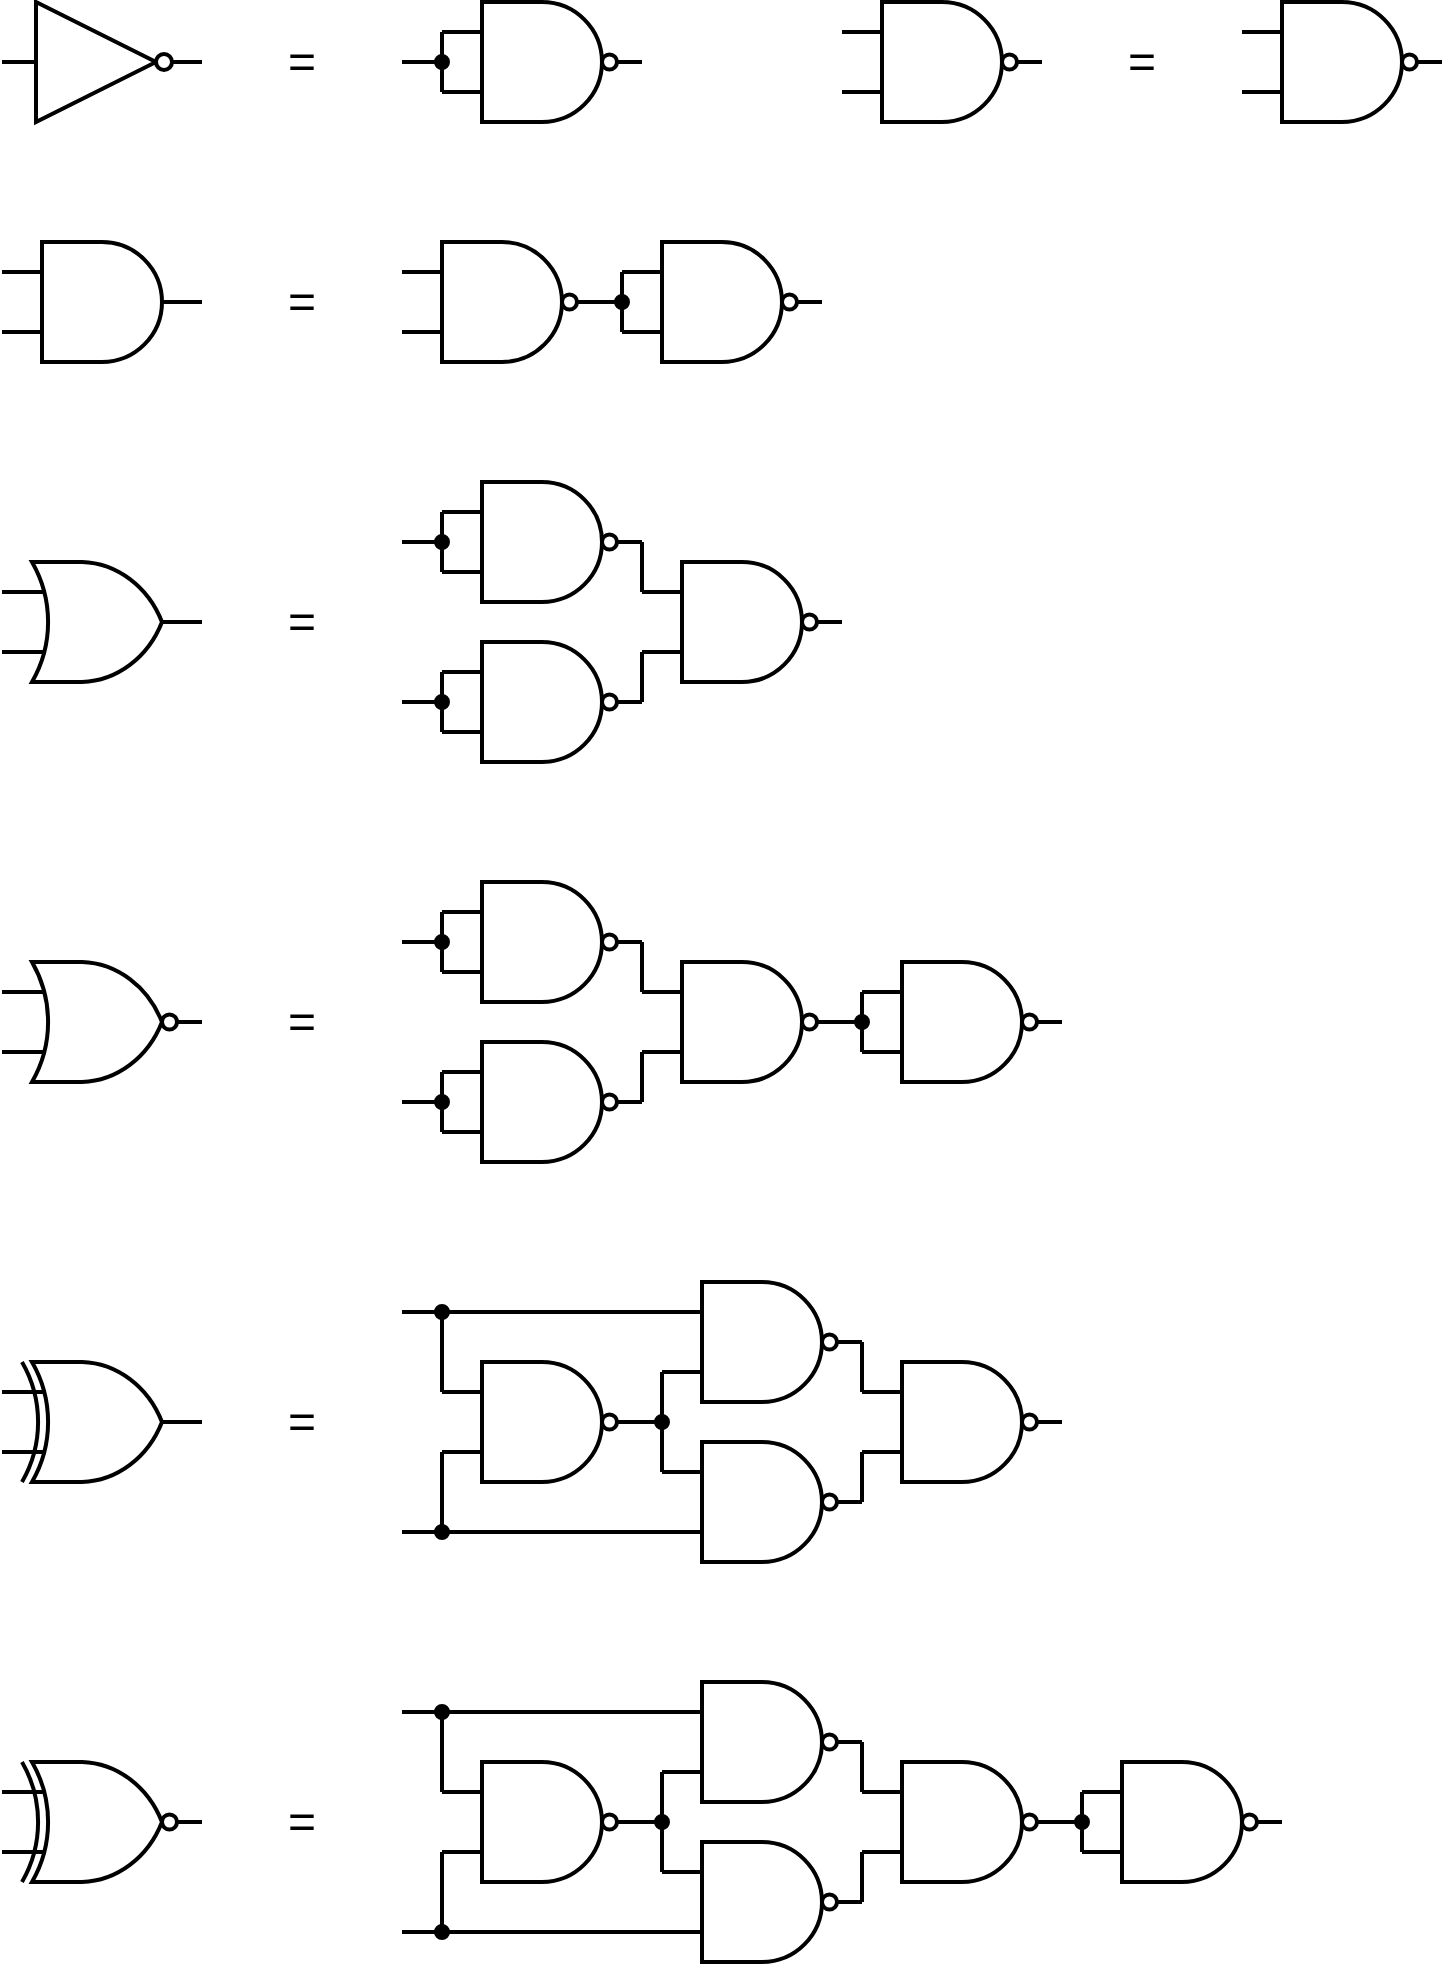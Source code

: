 <mxfile version="21.3.4" type="device" pages="2">
  <diagram name="NAND" id="PIoKL32vcKAz8VTRDoJw">
    <mxGraphModel dx="1036" dy="567" grid="1" gridSize="10" guides="1" tooltips="1" connect="1" arrows="1" fold="1" page="1" pageScale="1" pageWidth="827" pageHeight="1169" math="0" shadow="0">
      <root>
        <mxCell id="0" />
        <mxCell id="1" parent="0" />
        <mxCell id="r09oYpW11PsjkvcpAPsw-1" value="" style="verticalLabelPosition=bottom;shadow=0;dashed=0;align=center;html=1;verticalAlign=top;shape=mxgraph.electrical.logic_gates.inverter_2;strokeWidth=2;" vertex="1" parent="1">
          <mxGeometry x="80" y="90" width="100" height="60" as="geometry" />
        </mxCell>
        <mxCell id="r09oYpW11PsjkvcpAPsw-6" value="" style="group;strokeWidth=2;" vertex="1" connectable="0" parent="1">
          <mxGeometry x="280" y="90" width="120" height="60" as="geometry" />
        </mxCell>
        <mxCell id="r09oYpW11PsjkvcpAPsw-2" value="" style="verticalLabelPosition=bottom;shadow=0;dashed=0;align=center;html=1;verticalAlign=top;shape=mxgraph.electrical.logic_gates.logic_gate;operation=and;negating=1;negSize=0.15;strokeWidth=2;" vertex="1" parent="r09oYpW11PsjkvcpAPsw-6">
          <mxGeometry x="20" width="100" height="60" as="geometry" />
        </mxCell>
        <mxCell id="r09oYpW11PsjkvcpAPsw-3" value="" style="endArrow=none;html=1;rounded=0;exitX=0;exitY=0.25;exitDx=0;exitDy=0;exitPerimeter=0;entryX=0;entryY=0.75;entryDx=0;entryDy=0;entryPerimeter=0;strokeWidth=2;" edge="1" parent="r09oYpW11PsjkvcpAPsw-6" source="r09oYpW11PsjkvcpAPsw-2" target="r09oYpW11PsjkvcpAPsw-2">
          <mxGeometry width="50" height="50" relative="1" as="geometry">
            <mxPoint x="90" y="-20" as="sourcePoint" />
            <mxPoint x="140" y="-70" as="targetPoint" />
          </mxGeometry>
        </mxCell>
        <mxCell id="r09oYpW11PsjkvcpAPsw-5" value="" style="endArrow=oval;html=1;rounded=0;endFill=1;strokeWidth=2;" edge="1" parent="r09oYpW11PsjkvcpAPsw-6">
          <mxGeometry width="50" height="50" relative="1" as="geometry">
            <mxPoint y="30" as="sourcePoint" />
            <mxPoint x="20" y="30" as="targetPoint" />
          </mxGeometry>
        </mxCell>
        <mxCell id="r09oYpW11PsjkvcpAPsw-7" value="&lt;font style=&quot;font-size: 24px;&quot;&gt;=&lt;/font&gt;" style="text;html=1;strokeColor=none;fillColor=none;align=center;verticalAlign=middle;whiteSpace=wrap;rounded=0;" vertex="1" parent="1">
          <mxGeometry x="220" y="105" width="20" height="30" as="geometry" />
        </mxCell>
        <mxCell id="r09oYpW11PsjkvcpAPsw-9" value="" style="verticalLabelPosition=bottom;shadow=0;dashed=0;align=center;html=1;verticalAlign=top;shape=mxgraph.electrical.logic_gates.logic_gate;operation=and;strokeWidth=2;" vertex="1" parent="1">
          <mxGeometry x="80" y="210" width="100" height="60" as="geometry" />
        </mxCell>
        <mxCell id="r09oYpW11PsjkvcpAPsw-10" value="&lt;font style=&quot;font-size: 24px;&quot;&gt;=&lt;/font&gt;" style="text;html=1;strokeColor=none;fillColor=none;align=center;verticalAlign=middle;whiteSpace=wrap;rounded=0;" vertex="1" parent="1">
          <mxGeometry x="220" y="225" width="20" height="30" as="geometry" />
        </mxCell>
        <mxCell id="r09oYpW11PsjkvcpAPsw-16" value="" style="verticalLabelPosition=bottom;shadow=0;dashed=0;align=center;html=1;verticalAlign=top;shape=mxgraph.electrical.logic_gates.logic_gate;operation=and;negating=1;negSize=0.15;strokeWidth=2;" vertex="1" parent="1">
          <mxGeometry x="500" y="90" width="100" height="60" as="geometry" />
        </mxCell>
        <mxCell id="r09oYpW11PsjkvcpAPsw-17" value="" style="verticalLabelPosition=bottom;shadow=0;dashed=0;align=center;html=1;verticalAlign=top;shape=mxgraph.electrical.logic_gates.logic_gate;operation=and;negating=1;negSize=0.15;strokeWidth=2;" vertex="1" parent="1">
          <mxGeometry x="700" y="90" width="100" height="60" as="geometry" />
        </mxCell>
        <mxCell id="r09oYpW11PsjkvcpAPsw-18" value="&lt;font style=&quot;font-size: 24px;&quot;&gt;=&lt;/font&gt;" style="text;html=1;strokeColor=none;fillColor=none;align=center;verticalAlign=middle;whiteSpace=wrap;rounded=0;" vertex="1" parent="1">
          <mxGeometry x="640" y="105" width="20" height="30" as="geometry" />
        </mxCell>
        <mxCell id="r09oYpW11PsjkvcpAPsw-19" value="" style="verticalLabelPosition=bottom;shadow=0;dashed=0;align=center;html=1;verticalAlign=top;shape=mxgraph.electrical.logic_gates.logic_gate;operation=or;strokeWidth=2;" vertex="1" parent="1">
          <mxGeometry x="80" y="370" width="100" height="60" as="geometry" />
        </mxCell>
        <mxCell id="r09oYpW11PsjkvcpAPsw-20" value="&lt;font style=&quot;font-size: 24px;&quot;&gt;=&lt;/font&gt;" style="text;html=1;strokeColor=none;fillColor=none;align=center;verticalAlign=middle;whiteSpace=wrap;rounded=0;" vertex="1" parent="1">
          <mxGeometry x="220" y="385" width="20" height="30" as="geometry" />
        </mxCell>
        <mxCell id="r09oYpW11PsjkvcpAPsw-32" value="" style="verticalLabelPosition=bottom;shadow=0;dashed=0;align=center;html=1;verticalAlign=top;shape=mxgraph.electrical.logic_gates.logic_gate;operation=or;negating=1;negSize=0.15;strokeWidth=2;" vertex="1" parent="1">
          <mxGeometry x="80" y="570" width="100" height="60" as="geometry" />
        </mxCell>
        <mxCell id="r09oYpW11PsjkvcpAPsw-33" value="&lt;font style=&quot;font-size: 24px;&quot;&gt;=&lt;/font&gt;" style="text;html=1;strokeColor=none;fillColor=none;align=center;verticalAlign=middle;whiteSpace=wrap;rounded=0;" vertex="1" parent="1">
          <mxGeometry x="220" y="585" width="20" height="30" as="geometry" />
        </mxCell>
        <mxCell id="r09oYpW11PsjkvcpAPsw-49" value="" style="verticalLabelPosition=bottom;shadow=0;dashed=0;align=center;html=1;verticalAlign=top;shape=mxgraph.electrical.logic_gates.logic_gate;operation=xor;strokeWidth=2;" vertex="1" parent="1">
          <mxGeometry x="80" y="770" width="100" height="60" as="geometry" />
        </mxCell>
        <mxCell id="r09oYpW11PsjkvcpAPsw-50" value="&lt;font style=&quot;font-size: 24px;&quot;&gt;=&lt;/font&gt;" style="text;html=1;strokeColor=none;fillColor=none;align=center;verticalAlign=middle;whiteSpace=wrap;rounded=0;" vertex="1" parent="1">
          <mxGeometry x="220" y="785" width="20" height="30" as="geometry" />
        </mxCell>
        <mxCell id="r09oYpW11PsjkvcpAPsw-67" value="" style="verticalLabelPosition=bottom;shadow=0;dashed=0;align=center;html=1;verticalAlign=top;shape=mxgraph.electrical.logic_gates.logic_gate;operation=xor;negating=1;negSize=0.15;strokeWidth=2;" vertex="1" parent="1">
          <mxGeometry x="80" y="970" width="100" height="60" as="geometry" />
        </mxCell>
        <mxCell id="r09oYpW11PsjkvcpAPsw-68" value="&lt;font style=&quot;font-size: 24px;&quot;&gt;=&lt;/font&gt;" style="text;html=1;strokeColor=none;fillColor=none;align=center;verticalAlign=middle;whiteSpace=wrap;rounded=0;" vertex="1" parent="1">
          <mxGeometry x="220" y="985" width="20" height="30" as="geometry" />
        </mxCell>
        <mxCell id="r09oYpW11PsjkvcpAPsw-85" value="" style="group" vertex="1" connectable="0" parent="1">
          <mxGeometry x="280" y="930" width="440" height="140" as="geometry" />
        </mxCell>
        <mxCell id="r09oYpW11PsjkvcpAPsw-69" value="" style="verticalLabelPosition=bottom;shadow=0;dashed=0;align=center;html=1;verticalAlign=top;shape=mxgraph.electrical.logic_gates.logic_gate;operation=and;negating=1;negSize=0.15;strokeWidth=2;" vertex="1" parent="r09oYpW11PsjkvcpAPsw-85">
          <mxGeometry x="230" y="40" width="100" height="60" as="geometry" />
        </mxCell>
        <mxCell id="r09oYpW11PsjkvcpAPsw-70" value="" style="endArrow=none;html=1;rounded=0;strokeWidth=2;exitX=1;exitY=0.5;exitDx=0;exitDy=0;exitPerimeter=0;entryX=0;entryY=0.75;entryDx=0;entryDy=0;entryPerimeter=0;" edge="1" parent="r09oYpW11PsjkvcpAPsw-85" source="r09oYpW11PsjkvcpAPsw-74" target="r09oYpW11PsjkvcpAPsw-69">
          <mxGeometry width="50" height="50" relative="1" as="geometry">
            <mxPoint x="220" y="-80" as="sourcePoint" />
            <mxPoint x="270" y="-130" as="targetPoint" />
          </mxGeometry>
        </mxCell>
        <mxCell id="r09oYpW11PsjkvcpAPsw-71" value="" style="endArrow=none;html=1;rounded=0;strokeWidth=2;exitX=0;exitY=0.25;exitDx=0;exitDy=0;exitPerimeter=0;entryX=1;entryY=0.5;entryDx=0;entryDy=0;entryPerimeter=0;" edge="1" parent="r09oYpW11PsjkvcpAPsw-85" source="r09oYpW11PsjkvcpAPsw-69" target="r09oYpW11PsjkvcpAPsw-72">
          <mxGeometry width="50" height="50" relative="1" as="geometry">
            <mxPoint x="230" y="40" as="sourcePoint" />
            <mxPoint x="280" y="-120" as="targetPoint" />
          </mxGeometry>
        </mxCell>
        <mxCell id="r09oYpW11PsjkvcpAPsw-72" value="" style="verticalLabelPosition=bottom;shadow=0;dashed=0;align=center;html=1;verticalAlign=top;shape=mxgraph.electrical.logic_gates.logic_gate;operation=and;negating=1;negSize=0.15;strokeWidth=2;" vertex="1" parent="r09oYpW11PsjkvcpAPsw-85">
          <mxGeometry x="130" width="100" height="60" as="geometry" />
        </mxCell>
        <mxCell id="r09oYpW11PsjkvcpAPsw-73" value="" style="endArrow=none;html=1;rounded=0;exitX=0;exitY=0.75;exitDx=0;exitDy=0;exitPerimeter=0;entryX=0;entryY=0.25;entryDx=0;entryDy=0;entryPerimeter=0;strokeWidth=2;" edge="1" parent="r09oYpW11PsjkvcpAPsw-85" source="r09oYpW11PsjkvcpAPsw-72" target="r09oYpW11PsjkvcpAPsw-74">
          <mxGeometry width="50" height="50" relative="1" as="geometry">
            <mxPoint x="130" y="55" as="sourcePoint" />
            <mxPoint x="130" y="85" as="targetPoint" />
          </mxGeometry>
        </mxCell>
        <mxCell id="r09oYpW11PsjkvcpAPsw-74" value="" style="verticalLabelPosition=bottom;shadow=0;dashed=0;align=center;html=1;verticalAlign=top;shape=mxgraph.electrical.logic_gates.logic_gate;operation=and;negating=1;negSize=0.15;strokeWidth=2;" vertex="1" parent="r09oYpW11PsjkvcpAPsw-85">
          <mxGeometry x="130" y="80" width="100" height="60" as="geometry" />
        </mxCell>
        <mxCell id="r09oYpW11PsjkvcpAPsw-75" value="" style="endArrow=oval;html=1;rounded=0;endFill=1;strokeWidth=2;" edge="1" parent="r09oYpW11PsjkvcpAPsw-85">
          <mxGeometry width="50" height="50" relative="1" as="geometry">
            <mxPoint x="110" y="70" as="sourcePoint" />
            <mxPoint x="130" y="70" as="targetPoint" />
          </mxGeometry>
        </mxCell>
        <mxCell id="r09oYpW11PsjkvcpAPsw-76" value="" style="verticalLabelPosition=bottom;shadow=0;dashed=0;align=center;html=1;verticalAlign=top;shape=mxgraph.electrical.logic_gates.logic_gate;operation=and;negating=1;negSize=0.15;strokeWidth=2;" vertex="1" parent="r09oYpW11PsjkvcpAPsw-85">
          <mxGeometry x="20" y="40" width="100" height="60" as="geometry" />
        </mxCell>
        <mxCell id="r09oYpW11PsjkvcpAPsw-77" value="" style="endArrow=none;html=1;rounded=0;strokeWidth=2;entryX=0;entryY=0.25;entryDx=0;entryDy=0;entryPerimeter=0;startArrow=oval;startFill=1;" edge="1" parent="r09oYpW11PsjkvcpAPsw-85" target="r09oYpW11PsjkvcpAPsw-76">
          <mxGeometry width="50" height="50" relative="1" as="geometry">
            <mxPoint x="20" y="15" as="sourcePoint" />
            <mxPoint x="20" y="50" as="targetPoint" />
          </mxGeometry>
        </mxCell>
        <mxCell id="r09oYpW11PsjkvcpAPsw-78" value="" style="endArrow=none;html=1;rounded=0;strokeWidth=2;entryX=0;entryY=0.75;entryDx=0;entryDy=0;entryPerimeter=0;" edge="1" parent="r09oYpW11PsjkvcpAPsw-85" target="r09oYpW11PsjkvcpAPsw-74">
          <mxGeometry width="50" height="50" relative="1" as="geometry">
            <mxPoint y="125" as="sourcePoint" />
            <mxPoint x="60" as="targetPoint" />
          </mxGeometry>
        </mxCell>
        <mxCell id="r09oYpW11PsjkvcpAPsw-79" value="" style="endArrow=none;html=1;rounded=0;strokeWidth=2;entryX=0;entryY=0.25;entryDx=0;entryDy=0;entryPerimeter=0;" edge="1" parent="r09oYpW11PsjkvcpAPsw-85" target="r09oYpW11PsjkvcpAPsw-72">
          <mxGeometry width="50" height="50" relative="1" as="geometry">
            <mxPoint y="15" as="sourcePoint" />
            <mxPoint x="60" as="targetPoint" />
          </mxGeometry>
        </mxCell>
        <mxCell id="r09oYpW11PsjkvcpAPsw-80" value="" style="endArrow=none;html=1;rounded=0;strokeWidth=2;entryX=0;entryY=0.75;entryDx=0;entryDy=0;entryPerimeter=0;endFill=0;startArrow=oval;startFill=1;" edge="1" parent="r09oYpW11PsjkvcpAPsw-85" target="r09oYpW11PsjkvcpAPsw-76">
          <mxGeometry width="50" height="50" relative="1" as="geometry">
            <mxPoint x="20" y="125" as="sourcePoint" />
            <mxPoint x="20" y="90" as="targetPoint" />
          </mxGeometry>
        </mxCell>
        <mxCell id="r09oYpW11PsjkvcpAPsw-81" value="" style="group;strokeWidth=2;" vertex="1" connectable="0" parent="r09oYpW11PsjkvcpAPsw-85">
          <mxGeometry x="320" y="40" width="120" height="60" as="geometry" />
        </mxCell>
        <mxCell id="r09oYpW11PsjkvcpAPsw-82" value="" style="verticalLabelPosition=bottom;shadow=0;dashed=0;align=center;html=1;verticalAlign=top;shape=mxgraph.electrical.logic_gates.logic_gate;operation=and;negating=1;negSize=0.15;strokeWidth=2;" vertex="1" parent="r09oYpW11PsjkvcpAPsw-81">
          <mxGeometry x="20" width="100" height="60" as="geometry" />
        </mxCell>
        <mxCell id="r09oYpW11PsjkvcpAPsw-83" value="" style="endArrow=none;html=1;rounded=0;exitX=0;exitY=0.25;exitDx=0;exitDy=0;exitPerimeter=0;entryX=0;entryY=0.75;entryDx=0;entryDy=0;entryPerimeter=0;strokeWidth=2;" edge="1" parent="r09oYpW11PsjkvcpAPsw-81" source="r09oYpW11PsjkvcpAPsw-82" target="r09oYpW11PsjkvcpAPsw-82">
          <mxGeometry width="50" height="50" relative="1" as="geometry">
            <mxPoint x="90" y="-20" as="sourcePoint" />
            <mxPoint x="140" y="-70" as="targetPoint" />
          </mxGeometry>
        </mxCell>
        <mxCell id="r09oYpW11PsjkvcpAPsw-84" value="" style="endArrow=oval;html=1;rounded=0;endFill=1;strokeWidth=2;" edge="1" parent="r09oYpW11PsjkvcpAPsw-81">
          <mxGeometry width="50" height="50" relative="1" as="geometry">
            <mxPoint y="30" as="sourcePoint" />
            <mxPoint x="20" y="30" as="targetPoint" />
          </mxGeometry>
        </mxCell>
        <mxCell id="r09oYpW11PsjkvcpAPsw-86" value="" style="group" vertex="1" connectable="0" parent="1">
          <mxGeometry x="280" y="730" width="330" height="140" as="geometry" />
        </mxCell>
        <mxCell id="r09oYpW11PsjkvcpAPsw-55" value="" style="verticalLabelPosition=bottom;shadow=0;dashed=0;align=center;html=1;verticalAlign=top;shape=mxgraph.electrical.logic_gates.logic_gate;operation=and;negating=1;negSize=0.15;strokeWidth=2;" vertex="1" parent="r09oYpW11PsjkvcpAPsw-86">
          <mxGeometry x="230" y="40" width="100" height="60" as="geometry" />
        </mxCell>
        <mxCell id="r09oYpW11PsjkvcpAPsw-60" value="" style="endArrow=none;html=1;rounded=0;strokeWidth=2;exitX=1;exitY=0.5;exitDx=0;exitDy=0;exitPerimeter=0;entryX=0;entryY=0.75;entryDx=0;entryDy=0;entryPerimeter=0;" edge="1" parent="r09oYpW11PsjkvcpAPsw-86" source="r09oYpW11PsjkvcpAPsw-57" target="r09oYpW11PsjkvcpAPsw-55">
          <mxGeometry width="50" height="50" relative="1" as="geometry">
            <mxPoint x="220" y="-80" as="sourcePoint" />
            <mxPoint x="270" y="-130" as="targetPoint" />
          </mxGeometry>
        </mxCell>
        <mxCell id="r09oYpW11PsjkvcpAPsw-61" value="" style="endArrow=none;html=1;rounded=0;strokeWidth=2;exitX=0;exitY=0.25;exitDx=0;exitDy=0;exitPerimeter=0;entryX=1;entryY=0.5;entryDx=0;entryDy=0;entryPerimeter=0;" edge="1" parent="r09oYpW11PsjkvcpAPsw-86" source="r09oYpW11PsjkvcpAPsw-55" target="r09oYpW11PsjkvcpAPsw-52">
          <mxGeometry width="50" height="50" relative="1" as="geometry">
            <mxPoint x="230" y="40" as="sourcePoint" />
            <mxPoint x="280" y="-120" as="targetPoint" />
          </mxGeometry>
        </mxCell>
        <mxCell id="r09oYpW11PsjkvcpAPsw-52" value="" style="verticalLabelPosition=bottom;shadow=0;dashed=0;align=center;html=1;verticalAlign=top;shape=mxgraph.electrical.logic_gates.logic_gate;operation=and;negating=1;negSize=0.15;strokeWidth=2;" vertex="1" parent="r09oYpW11PsjkvcpAPsw-86">
          <mxGeometry x="130" width="100" height="60" as="geometry" />
        </mxCell>
        <mxCell id="r09oYpW11PsjkvcpAPsw-53" value="" style="endArrow=none;html=1;rounded=0;exitX=0;exitY=0.75;exitDx=0;exitDy=0;exitPerimeter=0;entryX=0;entryY=0.25;entryDx=0;entryDy=0;entryPerimeter=0;strokeWidth=2;" edge="1" parent="r09oYpW11PsjkvcpAPsw-86" source="r09oYpW11PsjkvcpAPsw-52" target="r09oYpW11PsjkvcpAPsw-57">
          <mxGeometry width="50" height="50" relative="1" as="geometry">
            <mxPoint x="130" y="55" as="sourcePoint" />
            <mxPoint x="130" y="85" as="targetPoint" />
          </mxGeometry>
        </mxCell>
        <mxCell id="r09oYpW11PsjkvcpAPsw-57" value="" style="verticalLabelPosition=bottom;shadow=0;dashed=0;align=center;html=1;verticalAlign=top;shape=mxgraph.electrical.logic_gates.logic_gate;operation=and;negating=1;negSize=0.15;strokeWidth=2;" vertex="1" parent="r09oYpW11PsjkvcpAPsw-86">
          <mxGeometry x="130" y="80" width="100" height="60" as="geometry" />
        </mxCell>
        <mxCell id="r09oYpW11PsjkvcpAPsw-59" value="" style="endArrow=oval;html=1;rounded=0;endFill=1;strokeWidth=2;" edge="1" parent="r09oYpW11PsjkvcpAPsw-86">
          <mxGeometry width="50" height="50" relative="1" as="geometry">
            <mxPoint x="110" y="70" as="sourcePoint" />
            <mxPoint x="130" y="70" as="targetPoint" />
          </mxGeometry>
        </mxCell>
        <mxCell id="r09oYpW11PsjkvcpAPsw-62" value="" style="verticalLabelPosition=bottom;shadow=0;dashed=0;align=center;html=1;verticalAlign=top;shape=mxgraph.electrical.logic_gates.logic_gate;operation=and;negating=1;negSize=0.15;strokeWidth=2;" vertex="1" parent="r09oYpW11PsjkvcpAPsw-86">
          <mxGeometry x="20" y="40" width="100" height="60" as="geometry" />
        </mxCell>
        <mxCell id="r09oYpW11PsjkvcpAPsw-63" value="" style="endArrow=none;html=1;rounded=0;strokeWidth=2;entryX=0;entryY=0.25;entryDx=0;entryDy=0;entryPerimeter=0;startArrow=oval;startFill=1;" edge="1" parent="r09oYpW11PsjkvcpAPsw-86" target="r09oYpW11PsjkvcpAPsw-62">
          <mxGeometry width="50" height="50" relative="1" as="geometry">
            <mxPoint x="20" y="15" as="sourcePoint" />
            <mxPoint x="20" y="50" as="targetPoint" />
          </mxGeometry>
        </mxCell>
        <mxCell id="r09oYpW11PsjkvcpAPsw-64" value="" style="endArrow=none;html=1;rounded=0;strokeWidth=2;entryX=0;entryY=0.75;entryDx=0;entryDy=0;entryPerimeter=0;" edge="1" parent="r09oYpW11PsjkvcpAPsw-86" target="r09oYpW11PsjkvcpAPsw-57">
          <mxGeometry width="50" height="50" relative="1" as="geometry">
            <mxPoint y="125" as="sourcePoint" />
            <mxPoint x="60" as="targetPoint" />
          </mxGeometry>
        </mxCell>
        <mxCell id="r09oYpW11PsjkvcpAPsw-65" value="" style="endArrow=none;html=1;rounded=0;strokeWidth=2;entryX=0;entryY=0.25;entryDx=0;entryDy=0;entryPerimeter=0;" edge="1" parent="r09oYpW11PsjkvcpAPsw-86" target="r09oYpW11PsjkvcpAPsw-52">
          <mxGeometry width="50" height="50" relative="1" as="geometry">
            <mxPoint y="15" as="sourcePoint" />
            <mxPoint x="60" as="targetPoint" />
          </mxGeometry>
        </mxCell>
        <mxCell id="r09oYpW11PsjkvcpAPsw-66" value="" style="endArrow=none;html=1;rounded=0;strokeWidth=2;entryX=0;entryY=0.75;entryDx=0;entryDy=0;entryPerimeter=0;endFill=0;startArrow=oval;startFill=1;" edge="1" parent="r09oYpW11PsjkvcpAPsw-86" target="r09oYpW11PsjkvcpAPsw-62">
          <mxGeometry width="50" height="50" relative="1" as="geometry">
            <mxPoint x="20" y="125" as="sourcePoint" />
            <mxPoint x="20" y="90" as="targetPoint" />
          </mxGeometry>
        </mxCell>
        <mxCell id="r09oYpW11PsjkvcpAPsw-87" value="" style="group" vertex="1" connectable="0" parent="1">
          <mxGeometry x="280" y="530" width="330" height="140" as="geometry" />
        </mxCell>
        <mxCell id="r09oYpW11PsjkvcpAPsw-34" value="" style="group;strokeWidth=2;" vertex="1" connectable="0" parent="r09oYpW11PsjkvcpAPsw-87">
          <mxGeometry width="120" height="60" as="geometry" />
        </mxCell>
        <mxCell id="r09oYpW11PsjkvcpAPsw-35" value="" style="verticalLabelPosition=bottom;shadow=0;dashed=0;align=center;html=1;verticalAlign=top;shape=mxgraph.electrical.logic_gates.logic_gate;operation=and;negating=1;negSize=0.15;strokeWidth=2;" vertex="1" parent="r09oYpW11PsjkvcpAPsw-34">
          <mxGeometry x="20" width="100" height="60" as="geometry" />
        </mxCell>
        <mxCell id="r09oYpW11PsjkvcpAPsw-36" value="" style="endArrow=none;html=1;rounded=0;exitX=0;exitY=0.25;exitDx=0;exitDy=0;exitPerimeter=0;entryX=0;entryY=0.75;entryDx=0;entryDy=0;entryPerimeter=0;strokeWidth=2;" edge="1" parent="r09oYpW11PsjkvcpAPsw-34" source="r09oYpW11PsjkvcpAPsw-35" target="r09oYpW11PsjkvcpAPsw-35">
          <mxGeometry width="50" height="50" relative="1" as="geometry">
            <mxPoint x="90" y="-20" as="sourcePoint" />
            <mxPoint x="140" y="-70" as="targetPoint" />
          </mxGeometry>
        </mxCell>
        <mxCell id="r09oYpW11PsjkvcpAPsw-37" value="" style="endArrow=oval;html=1;rounded=0;endFill=1;strokeWidth=2;" edge="1" parent="r09oYpW11PsjkvcpAPsw-34">
          <mxGeometry width="50" height="50" relative="1" as="geometry">
            <mxPoint y="30" as="sourcePoint" />
            <mxPoint x="20" y="30" as="targetPoint" />
          </mxGeometry>
        </mxCell>
        <mxCell id="r09oYpW11PsjkvcpAPsw-38" value="" style="verticalLabelPosition=bottom;shadow=0;dashed=0;align=center;html=1;verticalAlign=top;shape=mxgraph.electrical.logic_gates.logic_gate;operation=and;negating=1;negSize=0.15;strokeWidth=2;" vertex="1" parent="r09oYpW11PsjkvcpAPsw-87">
          <mxGeometry x="120" y="40" width="100" height="60" as="geometry" />
        </mxCell>
        <mxCell id="r09oYpW11PsjkvcpAPsw-39" value="" style="group;strokeWidth=2;" vertex="1" connectable="0" parent="r09oYpW11PsjkvcpAPsw-87">
          <mxGeometry y="80" width="120" height="60" as="geometry" />
        </mxCell>
        <mxCell id="r09oYpW11PsjkvcpAPsw-40" value="" style="verticalLabelPosition=bottom;shadow=0;dashed=0;align=center;html=1;verticalAlign=top;shape=mxgraph.electrical.logic_gates.logic_gate;operation=and;negating=1;negSize=0.15;strokeWidth=2;" vertex="1" parent="r09oYpW11PsjkvcpAPsw-39">
          <mxGeometry x="20" width="100" height="60" as="geometry" />
        </mxCell>
        <mxCell id="r09oYpW11PsjkvcpAPsw-41" value="" style="endArrow=none;html=1;rounded=0;exitX=0;exitY=0.25;exitDx=0;exitDy=0;exitPerimeter=0;entryX=0;entryY=0.75;entryDx=0;entryDy=0;entryPerimeter=0;strokeWidth=2;" edge="1" parent="r09oYpW11PsjkvcpAPsw-39" source="r09oYpW11PsjkvcpAPsw-40" target="r09oYpW11PsjkvcpAPsw-40">
          <mxGeometry width="50" height="50" relative="1" as="geometry">
            <mxPoint x="90" y="-20" as="sourcePoint" />
            <mxPoint x="140" y="-70" as="targetPoint" />
          </mxGeometry>
        </mxCell>
        <mxCell id="r09oYpW11PsjkvcpAPsw-42" value="" style="endArrow=oval;html=1;rounded=0;endFill=1;strokeWidth=2;" edge="1" parent="r09oYpW11PsjkvcpAPsw-39">
          <mxGeometry width="50" height="50" relative="1" as="geometry">
            <mxPoint y="30" as="sourcePoint" />
            <mxPoint x="20" y="30" as="targetPoint" />
          </mxGeometry>
        </mxCell>
        <mxCell id="r09oYpW11PsjkvcpAPsw-43" value="" style="endArrow=none;html=1;rounded=0;strokeWidth=2;exitX=1;exitY=0.5;exitDx=0;exitDy=0;exitPerimeter=0;entryX=0;entryY=0.75;entryDx=0;entryDy=0;entryPerimeter=0;" edge="1" parent="r09oYpW11PsjkvcpAPsw-87" source="r09oYpW11PsjkvcpAPsw-40" target="r09oYpW11PsjkvcpAPsw-38">
          <mxGeometry width="50" height="50" relative="1" as="geometry">
            <mxPoint x="110" y="-80" as="sourcePoint" />
            <mxPoint x="160" y="-130" as="targetPoint" />
          </mxGeometry>
        </mxCell>
        <mxCell id="r09oYpW11PsjkvcpAPsw-44" value="" style="endArrow=none;html=1;rounded=0;strokeWidth=2;exitX=0;exitY=0.25;exitDx=0;exitDy=0;exitPerimeter=0;entryX=1;entryY=0.5;entryDx=0;entryDy=0;entryPerimeter=0;" edge="1" parent="r09oYpW11PsjkvcpAPsw-87" source="r09oYpW11PsjkvcpAPsw-38" target="r09oYpW11PsjkvcpAPsw-35">
          <mxGeometry width="50" height="50" relative="1" as="geometry">
            <mxPoint x="120" y="40" as="sourcePoint" />
            <mxPoint x="170" y="-120" as="targetPoint" />
          </mxGeometry>
        </mxCell>
        <mxCell id="r09oYpW11PsjkvcpAPsw-45" value="" style="group;strokeWidth=2;" vertex="1" connectable="0" parent="r09oYpW11PsjkvcpAPsw-87">
          <mxGeometry x="210" y="40" width="120" height="60" as="geometry" />
        </mxCell>
        <mxCell id="r09oYpW11PsjkvcpAPsw-46" value="" style="verticalLabelPosition=bottom;shadow=0;dashed=0;align=center;html=1;verticalAlign=top;shape=mxgraph.electrical.logic_gates.logic_gate;operation=and;negating=1;negSize=0.15;strokeWidth=2;" vertex="1" parent="r09oYpW11PsjkvcpAPsw-45">
          <mxGeometry x="20" width="100" height="60" as="geometry" />
        </mxCell>
        <mxCell id="r09oYpW11PsjkvcpAPsw-47" value="" style="endArrow=none;html=1;rounded=0;exitX=0;exitY=0.25;exitDx=0;exitDy=0;exitPerimeter=0;entryX=0;entryY=0.75;entryDx=0;entryDy=0;entryPerimeter=0;strokeWidth=2;" edge="1" parent="r09oYpW11PsjkvcpAPsw-45" source="r09oYpW11PsjkvcpAPsw-46" target="r09oYpW11PsjkvcpAPsw-46">
          <mxGeometry width="50" height="50" relative="1" as="geometry">
            <mxPoint x="90" y="-20" as="sourcePoint" />
            <mxPoint x="140" y="-70" as="targetPoint" />
          </mxGeometry>
        </mxCell>
        <mxCell id="r09oYpW11PsjkvcpAPsw-48" value="" style="endArrow=oval;html=1;rounded=0;endFill=1;strokeWidth=2;" edge="1" parent="r09oYpW11PsjkvcpAPsw-45">
          <mxGeometry width="50" height="50" relative="1" as="geometry">
            <mxPoint y="30" as="sourcePoint" />
            <mxPoint x="20" y="30" as="targetPoint" />
          </mxGeometry>
        </mxCell>
        <mxCell id="r09oYpW11PsjkvcpAPsw-88" value="" style="group" vertex="1" connectable="0" parent="1">
          <mxGeometry x="280" y="330" width="220" height="140" as="geometry" />
        </mxCell>
        <mxCell id="r09oYpW11PsjkvcpAPsw-21" value="" style="group;strokeWidth=2;" vertex="1" connectable="0" parent="r09oYpW11PsjkvcpAPsw-88">
          <mxGeometry width="120" height="60" as="geometry" />
        </mxCell>
        <mxCell id="r09oYpW11PsjkvcpAPsw-22" value="" style="verticalLabelPosition=bottom;shadow=0;dashed=0;align=center;html=1;verticalAlign=top;shape=mxgraph.electrical.logic_gates.logic_gate;operation=and;negating=1;negSize=0.15;strokeWidth=2;" vertex="1" parent="r09oYpW11PsjkvcpAPsw-21">
          <mxGeometry x="20" width="100" height="60" as="geometry" />
        </mxCell>
        <mxCell id="r09oYpW11PsjkvcpAPsw-23" value="" style="endArrow=none;html=1;rounded=0;exitX=0;exitY=0.25;exitDx=0;exitDy=0;exitPerimeter=0;entryX=0;entryY=0.75;entryDx=0;entryDy=0;entryPerimeter=0;strokeWidth=2;" edge="1" parent="r09oYpW11PsjkvcpAPsw-21" source="r09oYpW11PsjkvcpAPsw-22" target="r09oYpW11PsjkvcpAPsw-22">
          <mxGeometry width="50" height="50" relative="1" as="geometry">
            <mxPoint x="90" y="-20" as="sourcePoint" />
            <mxPoint x="140" y="-70" as="targetPoint" />
          </mxGeometry>
        </mxCell>
        <mxCell id="r09oYpW11PsjkvcpAPsw-24" value="" style="endArrow=oval;html=1;rounded=0;endFill=1;strokeWidth=2;" edge="1" parent="r09oYpW11PsjkvcpAPsw-21">
          <mxGeometry width="50" height="50" relative="1" as="geometry">
            <mxPoint y="30" as="sourcePoint" />
            <mxPoint x="20" y="30" as="targetPoint" />
          </mxGeometry>
        </mxCell>
        <mxCell id="r09oYpW11PsjkvcpAPsw-25" value="" style="verticalLabelPosition=bottom;shadow=0;dashed=0;align=center;html=1;verticalAlign=top;shape=mxgraph.electrical.logic_gates.logic_gate;operation=and;negating=1;negSize=0.15;strokeWidth=2;" vertex="1" parent="r09oYpW11PsjkvcpAPsw-88">
          <mxGeometry x="120" y="40" width="100" height="60" as="geometry" />
        </mxCell>
        <mxCell id="r09oYpW11PsjkvcpAPsw-26" value="" style="group;strokeWidth=2;" vertex="1" connectable="0" parent="r09oYpW11PsjkvcpAPsw-88">
          <mxGeometry y="80" width="120" height="60" as="geometry" />
        </mxCell>
        <mxCell id="r09oYpW11PsjkvcpAPsw-27" value="" style="verticalLabelPosition=bottom;shadow=0;dashed=0;align=center;html=1;verticalAlign=top;shape=mxgraph.electrical.logic_gates.logic_gate;operation=and;negating=1;negSize=0.15;strokeWidth=2;" vertex="1" parent="r09oYpW11PsjkvcpAPsw-26">
          <mxGeometry x="20" width="100" height="60" as="geometry" />
        </mxCell>
        <mxCell id="r09oYpW11PsjkvcpAPsw-28" value="" style="endArrow=none;html=1;rounded=0;exitX=0;exitY=0.25;exitDx=0;exitDy=0;exitPerimeter=0;entryX=0;entryY=0.75;entryDx=0;entryDy=0;entryPerimeter=0;strokeWidth=2;" edge="1" parent="r09oYpW11PsjkvcpAPsw-26" source="r09oYpW11PsjkvcpAPsw-27" target="r09oYpW11PsjkvcpAPsw-27">
          <mxGeometry width="50" height="50" relative="1" as="geometry">
            <mxPoint x="90" y="-20" as="sourcePoint" />
            <mxPoint x="140" y="-70" as="targetPoint" />
          </mxGeometry>
        </mxCell>
        <mxCell id="r09oYpW11PsjkvcpAPsw-29" value="" style="endArrow=oval;html=1;rounded=0;endFill=1;strokeWidth=2;" edge="1" parent="r09oYpW11PsjkvcpAPsw-26">
          <mxGeometry width="50" height="50" relative="1" as="geometry">
            <mxPoint y="30" as="sourcePoint" />
            <mxPoint x="20" y="30" as="targetPoint" />
          </mxGeometry>
        </mxCell>
        <mxCell id="r09oYpW11PsjkvcpAPsw-30" value="" style="endArrow=none;html=1;rounded=0;strokeWidth=2;exitX=1;exitY=0.5;exitDx=0;exitDy=0;exitPerimeter=0;entryX=0;entryY=0.75;entryDx=0;entryDy=0;entryPerimeter=0;" edge="1" parent="r09oYpW11PsjkvcpAPsw-88" source="r09oYpW11PsjkvcpAPsw-27" target="r09oYpW11PsjkvcpAPsw-25">
          <mxGeometry width="50" height="50" relative="1" as="geometry">
            <mxPoint x="110" y="-80" as="sourcePoint" />
            <mxPoint x="160" y="-130" as="targetPoint" />
          </mxGeometry>
        </mxCell>
        <mxCell id="r09oYpW11PsjkvcpAPsw-31" value="" style="endArrow=none;html=1;rounded=0;strokeWidth=2;exitX=0;exitY=0.25;exitDx=0;exitDy=0;exitPerimeter=0;entryX=1;entryY=0.5;entryDx=0;entryDy=0;entryPerimeter=0;" edge="1" parent="r09oYpW11PsjkvcpAPsw-88" source="r09oYpW11PsjkvcpAPsw-25" target="r09oYpW11PsjkvcpAPsw-22">
          <mxGeometry width="50" height="50" relative="1" as="geometry">
            <mxPoint x="120" y="40" as="sourcePoint" />
            <mxPoint x="170" y="-120" as="targetPoint" />
          </mxGeometry>
        </mxCell>
        <mxCell id="r09oYpW11PsjkvcpAPsw-89" value="" style="group" vertex="1" connectable="0" parent="1">
          <mxGeometry x="280" y="210" width="210" height="60" as="geometry" />
        </mxCell>
        <mxCell id="r09oYpW11PsjkvcpAPsw-12" value="" style="group;strokeWidth=2;" vertex="1" connectable="0" parent="r09oYpW11PsjkvcpAPsw-89">
          <mxGeometry x="90" width="120" height="60" as="geometry" />
        </mxCell>
        <mxCell id="r09oYpW11PsjkvcpAPsw-13" value="" style="verticalLabelPosition=bottom;shadow=0;dashed=0;align=center;html=1;verticalAlign=top;shape=mxgraph.electrical.logic_gates.logic_gate;operation=and;negating=1;negSize=0.15;strokeWidth=2;" vertex="1" parent="r09oYpW11PsjkvcpAPsw-12">
          <mxGeometry x="20" width="100" height="60" as="geometry" />
        </mxCell>
        <mxCell id="r09oYpW11PsjkvcpAPsw-14" value="" style="endArrow=none;html=1;rounded=0;exitX=0;exitY=0.25;exitDx=0;exitDy=0;exitPerimeter=0;entryX=0;entryY=0.75;entryDx=0;entryDy=0;entryPerimeter=0;strokeWidth=2;" edge="1" parent="r09oYpW11PsjkvcpAPsw-12" source="r09oYpW11PsjkvcpAPsw-13" target="r09oYpW11PsjkvcpAPsw-13">
          <mxGeometry width="50" height="50" relative="1" as="geometry">
            <mxPoint x="90" y="-20" as="sourcePoint" />
            <mxPoint x="140" y="-70" as="targetPoint" />
          </mxGeometry>
        </mxCell>
        <mxCell id="r09oYpW11PsjkvcpAPsw-15" value="" style="endArrow=oval;html=1;rounded=0;endFill=1;strokeWidth=2;" edge="1" parent="r09oYpW11PsjkvcpAPsw-12">
          <mxGeometry width="50" height="50" relative="1" as="geometry">
            <mxPoint y="30" as="sourcePoint" />
            <mxPoint x="20" y="30" as="targetPoint" />
          </mxGeometry>
        </mxCell>
        <mxCell id="r09oYpW11PsjkvcpAPsw-11" value="" style="verticalLabelPosition=bottom;shadow=0;dashed=0;align=center;html=1;verticalAlign=top;shape=mxgraph.electrical.logic_gates.logic_gate;operation=and;negating=1;negSize=0.15;strokeWidth=2;" vertex="1" parent="r09oYpW11PsjkvcpAPsw-89">
          <mxGeometry width="100" height="60" as="geometry" />
        </mxCell>
      </root>
    </mxGraphModel>
  </diagram>
  <diagram name="NOR" id="luDqPDSW-J05vyuXFSnX">
    <mxGraphModel dx="1036" dy="567" grid="1" gridSize="10" guides="1" tooltips="1" connect="1" arrows="1" fold="1" page="1" pageScale="1" pageWidth="827" pageHeight="1169" math="0" shadow="0">
      <root>
        <mxCell id="P-VTEG7PiZHD9YXEiT9n-0" />
        <mxCell id="P-VTEG7PiZHD9YXEiT9n-1" parent="P-VTEG7PiZHD9YXEiT9n-0" />
        <mxCell id="P-VTEG7PiZHD9YXEiT9n-2" value="" style="verticalLabelPosition=bottom;shadow=0;dashed=0;align=center;html=1;verticalAlign=top;shape=mxgraph.electrical.logic_gates.inverter_2;strokeWidth=2;" vertex="1" parent="P-VTEG7PiZHD9YXEiT9n-1">
          <mxGeometry x="80" y="90" width="100" height="60" as="geometry" />
        </mxCell>
        <mxCell id="P-VTEG7PiZHD9YXEiT9n-7" value="&lt;font style=&quot;font-size: 24px;&quot;&gt;=&lt;/font&gt;" style="text;html=1;strokeColor=none;fillColor=none;align=center;verticalAlign=middle;whiteSpace=wrap;rounded=0;" vertex="1" parent="P-VTEG7PiZHD9YXEiT9n-1">
          <mxGeometry x="220" y="105" width="20" height="30" as="geometry" />
        </mxCell>
        <mxCell id="P-VTEG7PiZHD9YXEiT9n-8" value="" style="verticalLabelPosition=bottom;shadow=0;dashed=0;align=center;html=1;verticalAlign=top;shape=mxgraph.electrical.logic_gates.logic_gate;operation=and;strokeWidth=2;" vertex="1" parent="P-VTEG7PiZHD9YXEiT9n-1">
          <mxGeometry x="80" y="370" width="100" height="60" as="geometry" />
        </mxCell>
        <mxCell id="P-VTEG7PiZHD9YXEiT9n-9" value="&lt;font style=&quot;font-size: 24px;&quot;&gt;=&lt;/font&gt;" style="text;html=1;strokeColor=none;fillColor=none;align=center;verticalAlign=middle;whiteSpace=wrap;rounded=0;" vertex="1" parent="P-VTEG7PiZHD9YXEiT9n-1">
          <mxGeometry x="220" y="225" width="20" height="30" as="geometry" />
        </mxCell>
        <mxCell id="P-VTEG7PiZHD9YXEiT9n-10" value="" style="verticalLabelPosition=bottom;shadow=0;dashed=0;align=center;html=1;verticalAlign=top;shape=mxgraph.electrical.logic_gates.logic_gate;operation=and;negating=1;negSize=0.15;strokeWidth=2;" vertex="1" parent="P-VTEG7PiZHD9YXEiT9n-1">
          <mxGeometry x="80" y="570" width="100" height="60" as="geometry" />
        </mxCell>
        <mxCell id="P-VTEG7PiZHD9YXEiT9n-12" value="&lt;font style=&quot;font-size: 24px;&quot;&gt;=&lt;/font&gt;" style="text;html=1;strokeColor=none;fillColor=none;align=center;verticalAlign=middle;whiteSpace=wrap;rounded=0;" vertex="1" parent="P-VTEG7PiZHD9YXEiT9n-1">
          <mxGeometry x="640" y="105" width="20" height="30" as="geometry" />
        </mxCell>
        <mxCell id="P-VTEG7PiZHD9YXEiT9n-13" value="" style="verticalLabelPosition=bottom;shadow=0;dashed=0;align=center;html=1;verticalAlign=top;shape=mxgraph.electrical.logic_gates.logic_gate;operation=or;strokeWidth=2;" vertex="1" parent="P-VTEG7PiZHD9YXEiT9n-1">
          <mxGeometry x="80" y="210" width="100" height="60" as="geometry" />
        </mxCell>
        <mxCell id="P-VTEG7PiZHD9YXEiT9n-14" value="&lt;font style=&quot;font-size: 24px;&quot;&gt;=&lt;/font&gt;" style="text;html=1;strokeColor=none;fillColor=none;align=center;verticalAlign=middle;whiteSpace=wrap;rounded=0;" vertex="1" parent="P-VTEG7PiZHD9YXEiT9n-1">
          <mxGeometry x="220" y="385" width="20" height="30" as="geometry" />
        </mxCell>
        <mxCell id="P-VTEG7PiZHD9YXEiT9n-16" value="&lt;font style=&quot;font-size: 24px;&quot;&gt;=&lt;/font&gt;" style="text;html=1;strokeColor=none;fillColor=none;align=center;verticalAlign=middle;whiteSpace=wrap;rounded=0;" vertex="1" parent="P-VTEG7PiZHD9YXEiT9n-1">
          <mxGeometry x="220" y="585" width="20" height="30" as="geometry" />
        </mxCell>
        <mxCell id="P-VTEG7PiZHD9YXEiT9n-17" value="" style="verticalLabelPosition=bottom;shadow=0;dashed=0;align=center;html=1;verticalAlign=top;shape=mxgraph.electrical.logic_gates.logic_gate;operation=xor;strokeWidth=2;" vertex="1" parent="P-VTEG7PiZHD9YXEiT9n-1">
          <mxGeometry x="80" y="770" width="100" height="60" as="geometry" />
        </mxCell>
        <mxCell id="P-VTEG7PiZHD9YXEiT9n-18" value="&lt;font style=&quot;font-size: 24px;&quot;&gt;=&lt;/font&gt;" style="text;html=1;strokeColor=none;fillColor=none;align=center;verticalAlign=middle;whiteSpace=wrap;rounded=0;" vertex="1" parent="P-VTEG7PiZHD9YXEiT9n-1">
          <mxGeometry x="220" y="785" width="20" height="30" as="geometry" />
        </mxCell>
        <mxCell id="P-VTEG7PiZHD9YXEiT9n-19" value="" style="verticalLabelPosition=bottom;shadow=0;dashed=0;align=center;html=1;verticalAlign=top;shape=mxgraph.electrical.logic_gates.logic_gate;operation=xor;negating=1;negSize=0.15;strokeWidth=2;" vertex="1" parent="P-VTEG7PiZHD9YXEiT9n-1">
          <mxGeometry x="80" y="970" width="100" height="60" as="geometry" />
        </mxCell>
        <mxCell id="P-VTEG7PiZHD9YXEiT9n-20" value="&lt;font style=&quot;font-size: 24px;&quot;&gt;=&lt;/font&gt;" style="text;html=1;strokeColor=none;fillColor=none;align=center;verticalAlign=middle;whiteSpace=wrap;rounded=0;" vertex="1" parent="P-VTEG7PiZHD9YXEiT9n-1">
          <mxGeometry x="220" y="985" width="20" height="30" as="geometry" />
        </mxCell>
        <mxCell id="QSdsYBB2l5cft3DP6q8e-1" value="" style="group" vertex="1" connectable="0" parent="P-VTEG7PiZHD9YXEiT9n-1">
          <mxGeometry x="280" y="90" width="120" height="60" as="geometry" />
        </mxCell>
        <mxCell id="P-VTEG7PiZHD9YXEiT9n-5" value="" style="endArrow=none;html=1;rounded=0;exitX=0;exitY=0.25;exitDx=0;exitDy=0;exitPerimeter=0;entryX=0;entryY=0.75;entryDx=0;entryDy=0;entryPerimeter=0;strokeWidth=2;" edge="1" parent="QSdsYBB2l5cft3DP6q8e-1">
          <mxGeometry width="50" height="50" relative="1" as="geometry">
            <mxPoint x="20" y="15" as="sourcePoint" />
            <mxPoint x="20" y="45" as="targetPoint" />
          </mxGeometry>
        </mxCell>
        <mxCell id="P-VTEG7PiZHD9YXEiT9n-6" value="" style="endArrow=oval;html=1;rounded=0;endFill=1;strokeWidth=2;" edge="1" parent="QSdsYBB2l5cft3DP6q8e-1">
          <mxGeometry width="50" height="50" relative="1" as="geometry">
            <mxPoint y="30" as="sourcePoint" />
            <mxPoint x="20" y="30" as="targetPoint" />
          </mxGeometry>
        </mxCell>
        <mxCell id="QSdsYBB2l5cft3DP6q8e-0" value="" style="verticalLabelPosition=bottom;shadow=0;dashed=0;align=center;html=1;verticalAlign=top;shape=mxgraph.electrical.logic_gates.logic_gate;operation=or;negating=1;negSize=0.15;strokeWidth=2;" vertex="1" parent="QSdsYBB2l5cft3DP6q8e-1">
          <mxGeometry x="20" width="100" height="60" as="geometry" />
        </mxCell>
        <mxCell id="QSdsYBB2l5cft3DP6q8e-2" value="" style="verticalLabelPosition=bottom;shadow=0;dashed=0;align=center;html=1;verticalAlign=top;shape=mxgraph.electrical.logic_gates.logic_gate;operation=or;negating=1;negSize=0.15;strokeWidth=2;" vertex="1" parent="P-VTEG7PiZHD9YXEiT9n-1">
          <mxGeometry x="500" y="90" width="100" height="60" as="geometry" />
        </mxCell>
        <mxCell id="QSdsYBB2l5cft3DP6q8e-3" value="" style="verticalLabelPosition=bottom;shadow=0;dashed=0;align=center;html=1;verticalAlign=top;shape=mxgraph.electrical.logic_gates.logic_gate;operation=or;negating=1;negSize=0.15;strokeWidth=2;" vertex="1" parent="P-VTEG7PiZHD9YXEiT9n-1">
          <mxGeometry x="700" y="90" width="100" height="60" as="geometry" />
        </mxCell>
        <mxCell id="QSdsYBB2l5cft3DP6q8e-9" value="" style="group" vertex="1" connectable="0" parent="P-VTEG7PiZHD9YXEiT9n-1">
          <mxGeometry x="280" y="210" width="210" height="60" as="geometry" />
        </mxCell>
        <mxCell id="QSdsYBB2l5cft3DP6q8e-4" value="" style="verticalLabelPosition=bottom;shadow=0;dashed=0;align=center;html=1;verticalAlign=top;shape=mxgraph.electrical.logic_gates.logic_gate;operation=or;negating=1;negSize=0.15;strokeWidth=2;" vertex="1" parent="QSdsYBB2l5cft3DP6q8e-9">
          <mxGeometry width="100" height="60" as="geometry" />
        </mxCell>
        <mxCell id="QSdsYBB2l5cft3DP6q8e-5" value="" style="group" vertex="1" connectable="0" parent="QSdsYBB2l5cft3DP6q8e-9">
          <mxGeometry x="90" width="120" height="60" as="geometry" />
        </mxCell>
        <mxCell id="QSdsYBB2l5cft3DP6q8e-6" value="" style="endArrow=none;html=1;rounded=0;exitX=0;exitY=0.25;exitDx=0;exitDy=0;exitPerimeter=0;entryX=0;entryY=0.75;entryDx=0;entryDy=0;entryPerimeter=0;strokeWidth=2;" edge="1" parent="QSdsYBB2l5cft3DP6q8e-5">
          <mxGeometry width="50" height="50" relative="1" as="geometry">
            <mxPoint x="20" y="15" as="sourcePoint" />
            <mxPoint x="20" y="45" as="targetPoint" />
          </mxGeometry>
        </mxCell>
        <mxCell id="QSdsYBB2l5cft3DP6q8e-7" value="" style="endArrow=oval;html=1;rounded=0;endFill=1;strokeWidth=2;" edge="1" parent="QSdsYBB2l5cft3DP6q8e-5">
          <mxGeometry width="50" height="50" relative="1" as="geometry">
            <mxPoint y="30" as="sourcePoint" />
            <mxPoint x="20" y="30" as="targetPoint" />
          </mxGeometry>
        </mxCell>
        <mxCell id="QSdsYBB2l5cft3DP6q8e-8" value="" style="verticalLabelPosition=bottom;shadow=0;dashed=0;align=center;html=1;verticalAlign=top;shape=mxgraph.electrical.logic_gates.logic_gate;operation=or;negating=1;negSize=0.15;strokeWidth=2;" vertex="1" parent="QSdsYBB2l5cft3DP6q8e-5">
          <mxGeometry x="20" width="100" height="60" as="geometry" />
        </mxCell>
        <mxCell id="QSdsYBB2l5cft3DP6q8e-19" value="" style="group" vertex="1" connectable="0" parent="P-VTEG7PiZHD9YXEiT9n-1">
          <mxGeometry x="280" y="330" width="220" height="140" as="geometry" />
        </mxCell>
        <mxCell id="QSdsYBB2l5cft3DP6q8e-10" value="" style="verticalLabelPosition=bottom;shadow=0;dashed=0;align=center;html=1;verticalAlign=top;shape=mxgraph.electrical.logic_gates.logic_gate;operation=or;negating=1;negSize=0.15;strokeWidth=2;" vertex="1" parent="QSdsYBB2l5cft3DP6q8e-19">
          <mxGeometry x="120" y="40" width="100" height="60" as="geometry" />
        </mxCell>
        <mxCell id="P-VTEG7PiZHD9YXEiT9n-77" value="" style="endArrow=none;html=1;rounded=0;strokeWidth=2;exitX=1;exitY=0.5;exitDx=0;exitDy=0;exitPerimeter=0;entryX=0;entryY=0.75;entryDx=0;entryDy=0;entryPerimeter=0;" edge="1" parent="QSdsYBB2l5cft3DP6q8e-19">
          <mxGeometry width="50" height="50" relative="1" as="geometry">
            <mxPoint x="120" y="110" as="sourcePoint" />
            <mxPoint x="120" y="85" as="targetPoint" />
          </mxGeometry>
        </mxCell>
        <mxCell id="P-VTEG7PiZHD9YXEiT9n-78" value="" style="endArrow=none;html=1;rounded=0;strokeWidth=2;exitX=0;exitY=0.25;exitDx=0;exitDy=0;exitPerimeter=0;entryX=1;entryY=0.5;entryDx=0;entryDy=0;entryPerimeter=0;" edge="1" parent="QSdsYBB2l5cft3DP6q8e-19">
          <mxGeometry width="50" height="50" relative="1" as="geometry">
            <mxPoint x="120" y="55" as="sourcePoint" />
            <mxPoint x="120" y="30" as="targetPoint" />
          </mxGeometry>
        </mxCell>
        <mxCell id="QSdsYBB2l5cft3DP6q8e-11" value="" style="group" vertex="1" connectable="0" parent="QSdsYBB2l5cft3DP6q8e-19">
          <mxGeometry width="120" height="60" as="geometry" />
        </mxCell>
        <mxCell id="QSdsYBB2l5cft3DP6q8e-12" value="" style="endArrow=none;html=1;rounded=0;exitX=0;exitY=0.25;exitDx=0;exitDy=0;exitPerimeter=0;entryX=0;entryY=0.75;entryDx=0;entryDy=0;entryPerimeter=0;strokeWidth=2;" edge="1" parent="QSdsYBB2l5cft3DP6q8e-11">
          <mxGeometry width="50" height="50" relative="1" as="geometry">
            <mxPoint x="20" y="15" as="sourcePoint" />
            <mxPoint x="20" y="45" as="targetPoint" />
          </mxGeometry>
        </mxCell>
        <mxCell id="QSdsYBB2l5cft3DP6q8e-13" value="" style="endArrow=oval;html=1;rounded=0;endFill=1;strokeWidth=2;" edge="1" parent="QSdsYBB2l5cft3DP6q8e-11">
          <mxGeometry width="50" height="50" relative="1" as="geometry">
            <mxPoint y="30" as="sourcePoint" />
            <mxPoint x="20" y="30" as="targetPoint" />
          </mxGeometry>
        </mxCell>
        <mxCell id="QSdsYBB2l5cft3DP6q8e-14" value="" style="verticalLabelPosition=bottom;shadow=0;dashed=0;align=center;html=1;verticalAlign=top;shape=mxgraph.electrical.logic_gates.logic_gate;operation=or;negating=1;negSize=0.15;strokeWidth=2;" vertex="1" parent="QSdsYBB2l5cft3DP6q8e-11">
          <mxGeometry x="20" width="100" height="60" as="geometry" />
        </mxCell>
        <mxCell id="QSdsYBB2l5cft3DP6q8e-15" value="" style="group" vertex="1" connectable="0" parent="QSdsYBB2l5cft3DP6q8e-19">
          <mxGeometry y="80" width="120" height="60" as="geometry" />
        </mxCell>
        <mxCell id="QSdsYBB2l5cft3DP6q8e-16" value="" style="endArrow=none;html=1;rounded=0;exitX=0;exitY=0.25;exitDx=0;exitDy=0;exitPerimeter=0;entryX=0;entryY=0.75;entryDx=0;entryDy=0;entryPerimeter=0;strokeWidth=2;" edge="1" parent="QSdsYBB2l5cft3DP6q8e-15">
          <mxGeometry width="50" height="50" relative="1" as="geometry">
            <mxPoint x="20" y="15" as="sourcePoint" />
            <mxPoint x="20" y="45" as="targetPoint" />
          </mxGeometry>
        </mxCell>
        <mxCell id="QSdsYBB2l5cft3DP6q8e-17" value="" style="endArrow=oval;html=1;rounded=0;endFill=1;strokeWidth=2;" edge="1" parent="QSdsYBB2l5cft3DP6q8e-15">
          <mxGeometry width="50" height="50" relative="1" as="geometry">
            <mxPoint y="30" as="sourcePoint" />
            <mxPoint x="20" y="30" as="targetPoint" />
          </mxGeometry>
        </mxCell>
        <mxCell id="QSdsYBB2l5cft3DP6q8e-18" value="" style="verticalLabelPosition=bottom;shadow=0;dashed=0;align=center;html=1;verticalAlign=top;shape=mxgraph.electrical.logic_gates.logic_gate;operation=or;negating=1;negSize=0.15;strokeWidth=2;" vertex="1" parent="QSdsYBB2l5cft3DP6q8e-15">
          <mxGeometry x="20" width="100" height="60" as="geometry" />
        </mxCell>
        <mxCell id="QSdsYBB2l5cft3DP6q8e-40" value="" style="group" vertex="1" connectable="0" parent="P-VTEG7PiZHD9YXEiT9n-1">
          <mxGeometry x="280" y="530" width="330" height="140" as="geometry" />
        </mxCell>
        <mxCell id="QSdsYBB2l5cft3DP6q8e-21" value="" style="verticalLabelPosition=bottom;shadow=0;dashed=0;align=center;html=1;verticalAlign=top;shape=mxgraph.electrical.logic_gates.logic_gate;operation=or;negating=1;negSize=0.15;strokeWidth=2;" vertex="1" parent="QSdsYBB2l5cft3DP6q8e-40">
          <mxGeometry x="120" y="40" width="100" height="60" as="geometry" />
        </mxCell>
        <mxCell id="QSdsYBB2l5cft3DP6q8e-22" value="" style="endArrow=none;html=1;rounded=0;strokeWidth=2;exitX=1;exitY=0.5;exitDx=0;exitDy=0;exitPerimeter=0;entryX=0;entryY=0.75;entryDx=0;entryDy=0;entryPerimeter=0;" edge="1" parent="QSdsYBB2l5cft3DP6q8e-40">
          <mxGeometry width="50" height="50" relative="1" as="geometry">
            <mxPoint x="120" y="110" as="sourcePoint" />
            <mxPoint x="120" y="85" as="targetPoint" />
          </mxGeometry>
        </mxCell>
        <mxCell id="QSdsYBB2l5cft3DP6q8e-23" value="" style="endArrow=none;html=1;rounded=0;strokeWidth=2;exitX=0;exitY=0.25;exitDx=0;exitDy=0;exitPerimeter=0;entryX=1;entryY=0.5;entryDx=0;entryDy=0;entryPerimeter=0;" edge="1" parent="QSdsYBB2l5cft3DP6q8e-40">
          <mxGeometry width="50" height="50" relative="1" as="geometry">
            <mxPoint x="120" y="55" as="sourcePoint" />
            <mxPoint x="120" y="30" as="targetPoint" />
          </mxGeometry>
        </mxCell>
        <mxCell id="QSdsYBB2l5cft3DP6q8e-24" value="" style="group" vertex="1" connectable="0" parent="QSdsYBB2l5cft3DP6q8e-40">
          <mxGeometry width="120" height="60" as="geometry" />
        </mxCell>
        <mxCell id="QSdsYBB2l5cft3DP6q8e-25" value="" style="endArrow=none;html=1;rounded=0;exitX=0;exitY=0.25;exitDx=0;exitDy=0;exitPerimeter=0;entryX=0;entryY=0.75;entryDx=0;entryDy=0;entryPerimeter=0;strokeWidth=2;" edge="1" parent="QSdsYBB2l5cft3DP6q8e-24">
          <mxGeometry width="50" height="50" relative="1" as="geometry">
            <mxPoint x="20" y="15" as="sourcePoint" />
            <mxPoint x="20" y="45" as="targetPoint" />
          </mxGeometry>
        </mxCell>
        <mxCell id="QSdsYBB2l5cft3DP6q8e-26" value="" style="endArrow=oval;html=1;rounded=0;endFill=1;strokeWidth=2;" edge="1" parent="QSdsYBB2l5cft3DP6q8e-24">
          <mxGeometry width="50" height="50" relative="1" as="geometry">
            <mxPoint y="30" as="sourcePoint" />
            <mxPoint x="20" y="30" as="targetPoint" />
          </mxGeometry>
        </mxCell>
        <mxCell id="QSdsYBB2l5cft3DP6q8e-27" value="" style="verticalLabelPosition=bottom;shadow=0;dashed=0;align=center;html=1;verticalAlign=top;shape=mxgraph.electrical.logic_gates.logic_gate;operation=or;negating=1;negSize=0.15;strokeWidth=2;" vertex="1" parent="QSdsYBB2l5cft3DP6q8e-24">
          <mxGeometry x="20" width="100" height="60" as="geometry" />
        </mxCell>
        <mxCell id="QSdsYBB2l5cft3DP6q8e-28" value="" style="group" vertex="1" connectable="0" parent="QSdsYBB2l5cft3DP6q8e-40">
          <mxGeometry y="80" width="120" height="60" as="geometry" />
        </mxCell>
        <mxCell id="QSdsYBB2l5cft3DP6q8e-29" value="" style="endArrow=none;html=1;rounded=0;exitX=0;exitY=0.25;exitDx=0;exitDy=0;exitPerimeter=0;entryX=0;entryY=0.75;entryDx=0;entryDy=0;entryPerimeter=0;strokeWidth=2;" edge="1" parent="QSdsYBB2l5cft3DP6q8e-28">
          <mxGeometry width="50" height="50" relative="1" as="geometry">
            <mxPoint x="20" y="15" as="sourcePoint" />
            <mxPoint x="20" y="45" as="targetPoint" />
          </mxGeometry>
        </mxCell>
        <mxCell id="QSdsYBB2l5cft3DP6q8e-30" value="" style="endArrow=oval;html=1;rounded=0;endFill=1;strokeWidth=2;" edge="1" parent="QSdsYBB2l5cft3DP6q8e-28">
          <mxGeometry width="50" height="50" relative="1" as="geometry">
            <mxPoint y="30" as="sourcePoint" />
            <mxPoint x="20" y="30" as="targetPoint" />
          </mxGeometry>
        </mxCell>
        <mxCell id="QSdsYBB2l5cft3DP6q8e-31" value="" style="verticalLabelPosition=bottom;shadow=0;dashed=0;align=center;html=1;verticalAlign=top;shape=mxgraph.electrical.logic_gates.logic_gate;operation=or;negating=1;negSize=0.15;strokeWidth=2;" vertex="1" parent="QSdsYBB2l5cft3DP6q8e-28">
          <mxGeometry x="20" width="100" height="60" as="geometry" />
        </mxCell>
        <mxCell id="QSdsYBB2l5cft3DP6q8e-32" value="" style="group" vertex="1" connectable="0" parent="QSdsYBB2l5cft3DP6q8e-40">
          <mxGeometry x="210" y="40" width="120" height="60" as="geometry" />
        </mxCell>
        <mxCell id="QSdsYBB2l5cft3DP6q8e-33" value="" style="endArrow=none;html=1;rounded=0;exitX=0;exitY=0.25;exitDx=0;exitDy=0;exitPerimeter=0;entryX=0;entryY=0.75;entryDx=0;entryDy=0;entryPerimeter=0;strokeWidth=2;" edge="1" parent="QSdsYBB2l5cft3DP6q8e-32">
          <mxGeometry width="50" height="50" relative="1" as="geometry">
            <mxPoint x="20" y="15" as="sourcePoint" />
            <mxPoint x="20" y="45" as="targetPoint" />
          </mxGeometry>
        </mxCell>
        <mxCell id="QSdsYBB2l5cft3DP6q8e-34" value="" style="endArrow=oval;html=1;rounded=0;endFill=1;strokeWidth=2;" edge="1" parent="QSdsYBB2l5cft3DP6q8e-32">
          <mxGeometry width="50" height="50" relative="1" as="geometry">
            <mxPoint y="30" as="sourcePoint" />
            <mxPoint x="20" y="30" as="targetPoint" />
          </mxGeometry>
        </mxCell>
        <mxCell id="QSdsYBB2l5cft3DP6q8e-35" value="" style="verticalLabelPosition=bottom;shadow=0;dashed=0;align=center;html=1;verticalAlign=top;shape=mxgraph.electrical.logic_gates.logic_gate;operation=or;negating=1;negSize=0.15;strokeWidth=2;" vertex="1" parent="QSdsYBB2l5cft3DP6q8e-32">
          <mxGeometry x="20" width="100" height="60" as="geometry" />
        </mxCell>
        <mxCell id="QSdsYBB2l5cft3DP6q8e-46" value="" style="group" vertex="1" connectable="0" parent="P-VTEG7PiZHD9YXEiT9n-1">
          <mxGeometry x="280" y="930" width="330" height="140" as="geometry" />
        </mxCell>
        <mxCell id="P-VTEG7PiZHD9YXEiT9n-40" value="" style="endArrow=none;html=1;rounded=0;strokeWidth=2;exitX=1;exitY=0.5;exitDx=0;exitDy=0;exitPerimeter=0;entryX=0;entryY=0.75;entryDx=0;entryDy=0;entryPerimeter=0;" edge="1" parent="QSdsYBB2l5cft3DP6q8e-46">
          <mxGeometry width="50" height="50" relative="1" as="geometry">
            <mxPoint x="230" y="110" as="sourcePoint" />
            <mxPoint x="230" y="85" as="targetPoint" />
          </mxGeometry>
        </mxCell>
        <mxCell id="P-VTEG7PiZHD9YXEiT9n-41" value="" style="endArrow=none;html=1;rounded=0;strokeWidth=2;exitX=0;exitY=0.25;exitDx=0;exitDy=0;exitPerimeter=0;entryX=1;entryY=0.5;entryDx=0;entryDy=0;entryPerimeter=0;" edge="1" parent="QSdsYBB2l5cft3DP6q8e-46">
          <mxGeometry width="50" height="50" relative="1" as="geometry">
            <mxPoint x="230" y="55" as="sourcePoint" />
            <mxPoint x="230" y="30" as="targetPoint" />
          </mxGeometry>
        </mxCell>
        <mxCell id="P-VTEG7PiZHD9YXEiT9n-43" value="" style="endArrow=none;html=1;rounded=0;exitX=0;exitY=0.75;exitDx=0;exitDy=0;exitPerimeter=0;entryX=0;entryY=0.25;entryDx=0;entryDy=0;entryPerimeter=0;strokeWidth=2;" edge="1" parent="QSdsYBB2l5cft3DP6q8e-46">
          <mxGeometry width="50" height="50" relative="1" as="geometry">
            <mxPoint x="130" y="45" as="sourcePoint" />
            <mxPoint x="130" y="95" as="targetPoint" />
          </mxGeometry>
        </mxCell>
        <mxCell id="P-VTEG7PiZHD9YXEiT9n-45" value="" style="endArrow=oval;html=1;rounded=0;endFill=1;strokeWidth=2;" edge="1" parent="QSdsYBB2l5cft3DP6q8e-46">
          <mxGeometry width="50" height="50" relative="1" as="geometry">
            <mxPoint x="110" y="70" as="sourcePoint" />
            <mxPoint x="130" y="70" as="targetPoint" />
          </mxGeometry>
        </mxCell>
        <mxCell id="P-VTEG7PiZHD9YXEiT9n-47" value="" style="endArrow=none;html=1;rounded=0;strokeWidth=2;entryX=0;entryY=0.25;entryDx=0;entryDy=0;entryPerimeter=0;startArrow=oval;startFill=1;" edge="1" parent="QSdsYBB2l5cft3DP6q8e-46">
          <mxGeometry width="50" height="50" relative="1" as="geometry">
            <mxPoint x="20" y="15" as="sourcePoint" />
            <mxPoint x="20" y="55" as="targetPoint" />
          </mxGeometry>
        </mxCell>
        <mxCell id="P-VTEG7PiZHD9YXEiT9n-48" value="" style="endArrow=none;html=1;rounded=0;strokeWidth=2;entryX=0;entryY=0.75;entryDx=0;entryDy=0;entryPerimeter=0;" edge="1" parent="QSdsYBB2l5cft3DP6q8e-46">
          <mxGeometry width="50" height="50" relative="1" as="geometry">
            <mxPoint y="125" as="sourcePoint" />
            <mxPoint x="130" y="125" as="targetPoint" />
          </mxGeometry>
        </mxCell>
        <mxCell id="P-VTEG7PiZHD9YXEiT9n-49" value="" style="endArrow=none;html=1;rounded=0;strokeWidth=2;entryX=0;entryY=0.25;entryDx=0;entryDy=0;entryPerimeter=0;" edge="1" parent="QSdsYBB2l5cft3DP6q8e-46">
          <mxGeometry width="50" height="50" relative="1" as="geometry">
            <mxPoint y="15" as="sourcePoint" />
            <mxPoint x="130" y="15" as="targetPoint" />
          </mxGeometry>
        </mxCell>
        <mxCell id="P-VTEG7PiZHD9YXEiT9n-50" value="" style="endArrow=none;html=1;rounded=0;strokeWidth=2;entryX=0;entryY=0.75;entryDx=0;entryDy=0;entryPerimeter=0;endFill=0;startArrow=oval;startFill=1;" edge="1" parent="QSdsYBB2l5cft3DP6q8e-46">
          <mxGeometry width="50" height="50" relative="1" as="geometry">
            <mxPoint x="20" y="125" as="sourcePoint" />
            <mxPoint x="20" y="85" as="targetPoint" />
          </mxGeometry>
        </mxCell>
        <mxCell id="QSdsYBB2l5cft3DP6q8e-42" value="" style="verticalLabelPosition=bottom;shadow=0;dashed=0;align=center;html=1;verticalAlign=top;shape=mxgraph.electrical.logic_gates.logic_gate;operation=or;negating=1;negSize=0.15;strokeWidth=2;" vertex="1" parent="QSdsYBB2l5cft3DP6q8e-46">
          <mxGeometry x="230" y="40" width="100" height="60" as="geometry" />
        </mxCell>
        <mxCell id="QSdsYBB2l5cft3DP6q8e-43" value="" style="verticalLabelPosition=bottom;shadow=0;dashed=0;align=center;html=1;verticalAlign=top;shape=mxgraph.electrical.logic_gates.logic_gate;operation=or;negating=1;negSize=0.15;strokeWidth=2;" vertex="1" parent="QSdsYBB2l5cft3DP6q8e-46">
          <mxGeometry x="130" width="100" height="60" as="geometry" />
        </mxCell>
        <mxCell id="QSdsYBB2l5cft3DP6q8e-44" value="" style="verticalLabelPosition=bottom;shadow=0;dashed=0;align=center;html=1;verticalAlign=top;shape=mxgraph.electrical.logic_gates.logic_gate;operation=or;negating=1;negSize=0.15;strokeWidth=2;" vertex="1" parent="QSdsYBB2l5cft3DP6q8e-46">
          <mxGeometry x="130" y="80" width="100" height="60" as="geometry" />
        </mxCell>
        <mxCell id="QSdsYBB2l5cft3DP6q8e-45" value="" style="verticalLabelPosition=bottom;shadow=0;dashed=0;align=center;html=1;verticalAlign=top;shape=mxgraph.electrical.logic_gates.logic_gate;operation=or;negating=1;negSize=0.15;strokeWidth=2;" vertex="1" parent="QSdsYBB2l5cft3DP6q8e-46">
          <mxGeometry x="20" y="40" width="100" height="60" as="geometry" />
        </mxCell>
        <mxCell id="QSdsYBB2l5cft3DP6q8e-60" value="" style="group" vertex="1" connectable="0" parent="P-VTEG7PiZHD9YXEiT9n-1">
          <mxGeometry x="280" y="730" width="440" height="140" as="geometry" />
        </mxCell>
        <mxCell id="QSdsYBB2l5cft3DP6q8e-36" value="" style="group" vertex="1" connectable="0" parent="QSdsYBB2l5cft3DP6q8e-60">
          <mxGeometry x="320" y="40" width="120" height="60" as="geometry" />
        </mxCell>
        <mxCell id="QSdsYBB2l5cft3DP6q8e-37" value="" style="endArrow=none;html=1;rounded=0;exitX=0;exitY=0.25;exitDx=0;exitDy=0;exitPerimeter=0;entryX=0;entryY=0.75;entryDx=0;entryDy=0;entryPerimeter=0;strokeWidth=2;" edge="1" parent="QSdsYBB2l5cft3DP6q8e-36">
          <mxGeometry width="50" height="50" relative="1" as="geometry">
            <mxPoint x="20" y="15" as="sourcePoint" />
            <mxPoint x="20" y="45" as="targetPoint" />
          </mxGeometry>
        </mxCell>
        <mxCell id="QSdsYBB2l5cft3DP6q8e-38" value="" style="endArrow=oval;html=1;rounded=0;endFill=1;strokeWidth=2;" edge="1" parent="QSdsYBB2l5cft3DP6q8e-36">
          <mxGeometry width="50" height="50" relative="1" as="geometry">
            <mxPoint y="30" as="sourcePoint" />
            <mxPoint x="20" y="30" as="targetPoint" />
          </mxGeometry>
        </mxCell>
        <mxCell id="QSdsYBB2l5cft3DP6q8e-39" value="" style="verticalLabelPosition=bottom;shadow=0;dashed=0;align=center;html=1;verticalAlign=top;shape=mxgraph.electrical.logic_gates.logic_gate;operation=or;negating=1;negSize=0.15;strokeWidth=2;" vertex="1" parent="QSdsYBB2l5cft3DP6q8e-36">
          <mxGeometry x="20" width="100" height="60" as="geometry" />
        </mxCell>
        <mxCell id="QSdsYBB2l5cft3DP6q8e-48" value="" style="endArrow=none;html=1;rounded=0;strokeWidth=2;exitX=1;exitY=0.5;exitDx=0;exitDy=0;exitPerimeter=0;entryX=0;entryY=0.75;entryDx=0;entryDy=0;entryPerimeter=0;" edge="1" parent="QSdsYBB2l5cft3DP6q8e-60">
          <mxGeometry width="50" height="50" relative="1" as="geometry">
            <mxPoint x="230" y="110" as="sourcePoint" />
            <mxPoint x="230" y="85" as="targetPoint" />
          </mxGeometry>
        </mxCell>
        <mxCell id="QSdsYBB2l5cft3DP6q8e-49" value="" style="endArrow=none;html=1;rounded=0;strokeWidth=2;exitX=0;exitY=0.25;exitDx=0;exitDy=0;exitPerimeter=0;entryX=1;entryY=0.5;entryDx=0;entryDy=0;entryPerimeter=0;" edge="1" parent="QSdsYBB2l5cft3DP6q8e-60">
          <mxGeometry width="50" height="50" relative="1" as="geometry">
            <mxPoint x="230" y="55" as="sourcePoint" />
            <mxPoint x="230" y="30" as="targetPoint" />
          </mxGeometry>
        </mxCell>
        <mxCell id="QSdsYBB2l5cft3DP6q8e-50" value="" style="endArrow=none;html=1;rounded=0;exitX=0;exitY=0.75;exitDx=0;exitDy=0;exitPerimeter=0;entryX=0;entryY=0.25;entryDx=0;entryDy=0;entryPerimeter=0;strokeWidth=2;" edge="1" parent="QSdsYBB2l5cft3DP6q8e-60">
          <mxGeometry width="50" height="50" relative="1" as="geometry">
            <mxPoint x="130" y="45" as="sourcePoint" />
            <mxPoint x="130" y="95" as="targetPoint" />
          </mxGeometry>
        </mxCell>
        <mxCell id="QSdsYBB2l5cft3DP6q8e-51" value="" style="endArrow=oval;html=1;rounded=0;endFill=1;strokeWidth=2;" edge="1" parent="QSdsYBB2l5cft3DP6q8e-60">
          <mxGeometry width="50" height="50" relative="1" as="geometry">
            <mxPoint x="110" y="70" as="sourcePoint" />
            <mxPoint x="130" y="70" as="targetPoint" />
          </mxGeometry>
        </mxCell>
        <mxCell id="QSdsYBB2l5cft3DP6q8e-52" value="" style="endArrow=none;html=1;rounded=0;strokeWidth=2;entryX=0;entryY=0.25;entryDx=0;entryDy=0;entryPerimeter=0;startArrow=oval;startFill=1;" edge="1" parent="QSdsYBB2l5cft3DP6q8e-60">
          <mxGeometry width="50" height="50" relative="1" as="geometry">
            <mxPoint x="20" y="15" as="sourcePoint" />
            <mxPoint x="20" y="55" as="targetPoint" />
          </mxGeometry>
        </mxCell>
        <mxCell id="QSdsYBB2l5cft3DP6q8e-53" value="" style="endArrow=none;html=1;rounded=0;strokeWidth=2;entryX=0;entryY=0.75;entryDx=0;entryDy=0;entryPerimeter=0;" edge="1" parent="QSdsYBB2l5cft3DP6q8e-60">
          <mxGeometry width="50" height="50" relative="1" as="geometry">
            <mxPoint y="125" as="sourcePoint" />
            <mxPoint x="130" y="125" as="targetPoint" />
          </mxGeometry>
        </mxCell>
        <mxCell id="QSdsYBB2l5cft3DP6q8e-54" value="" style="endArrow=none;html=1;rounded=0;strokeWidth=2;entryX=0;entryY=0.25;entryDx=0;entryDy=0;entryPerimeter=0;" edge="1" parent="QSdsYBB2l5cft3DP6q8e-60">
          <mxGeometry width="50" height="50" relative="1" as="geometry">
            <mxPoint y="15" as="sourcePoint" />
            <mxPoint x="130" y="15" as="targetPoint" />
          </mxGeometry>
        </mxCell>
        <mxCell id="QSdsYBB2l5cft3DP6q8e-55" value="" style="endArrow=none;html=1;rounded=0;strokeWidth=2;entryX=0;entryY=0.75;entryDx=0;entryDy=0;entryPerimeter=0;endFill=0;startArrow=oval;startFill=1;" edge="1" parent="QSdsYBB2l5cft3DP6q8e-60">
          <mxGeometry width="50" height="50" relative="1" as="geometry">
            <mxPoint x="20" y="125" as="sourcePoint" />
            <mxPoint x="20" y="85" as="targetPoint" />
          </mxGeometry>
        </mxCell>
        <mxCell id="QSdsYBB2l5cft3DP6q8e-56" value="" style="verticalLabelPosition=bottom;shadow=0;dashed=0;align=center;html=1;verticalAlign=top;shape=mxgraph.electrical.logic_gates.logic_gate;operation=or;negating=1;negSize=0.15;strokeWidth=2;" vertex="1" parent="QSdsYBB2l5cft3DP6q8e-60">
          <mxGeometry x="230" y="40" width="100" height="60" as="geometry" />
        </mxCell>
        <mxCell id="QSdsYBB2l5cft3DP6q8e-57" value="" style="verticalLabelPosition=bottom;shadow=0;dashed=0;align=center;html=1;verticalAlign=top;shape=mxgraph.electrical.logic_gates.logic_gate;operation=or;negating=1;negSize=0.15;strokeWidth=2;" vertex="1" parent="QSdsYBB2l5cft3DP6q8e-60">
          <mxGeometry x="130" width="100" height="60" as="geometry" />
        </mxCell>
        <mxCell id="QSdsYBB2l5cft3DP6q8e-58" value="" style="verticalLabelPosition=bottom;shadow=0;dashed=0;align=center;html=1;verticalAlign=top;shape=mxgraph.electrical.logic_gates.logic_gate;operation=or;negating=1;negSize=0.15;strokeWidth=2;" vertex="1" parent="QSdsYBB2l5cft3DP6q8e-60">
          <mxGeometry x="130" y="80" width="100" height="60" as="geometry" />
        </mxCell>
        <mxCell id="QSdsYBB2l5cft3DP6q8e-59" value="" style="verticalLabelPosition=bottom;shadow=0;dashed=0;align=center;html=1;verticalAlign=top;shape=mxgraph.electrical.logic_gates.logic_gate;operation=or;negating=1;negSize=0.15;strokeWidth=2;" vertex="1" parent="QSdsYBB2l5cft3DP6q8e-60">
          <mxGeometry x="20" y="40" width="100" height="60" as="geometry" />
        </mxCell>
      </root>
    </mxGraphModel>
  </diagram>
</mxfile>
